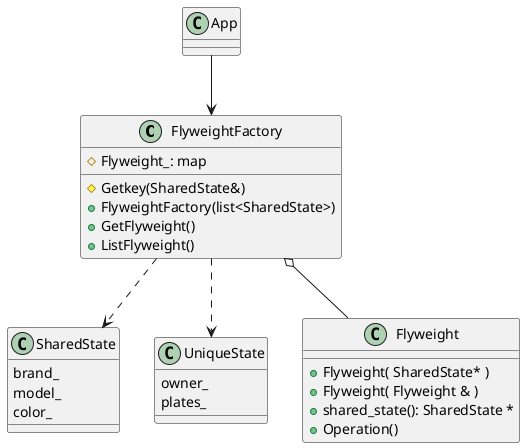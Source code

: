 @startuml

FlyweightFactory ..> SharedState
FlyweightFactory ..> UniqueState

class SharedState{
    brand_
    model_
    color_
}

class UniqueState{
    owner_
    plates_
}


class Flyweight{
    + Flyweight( SharedState* )
    + Flyweight( Flyweight & )
    + shared_state(): SharedState *
    + Operation()

}

FlyweightFactory o-- Flyweight

class FlyweightFactory{
    # Flyweight_: map
    # Getkey(SharedState&)
    + FlyweightFactory(list<SharedState>)
    + GetFlyweight()
    + ListFlyweight()

}

App --> FlyweightFactory

@enduml